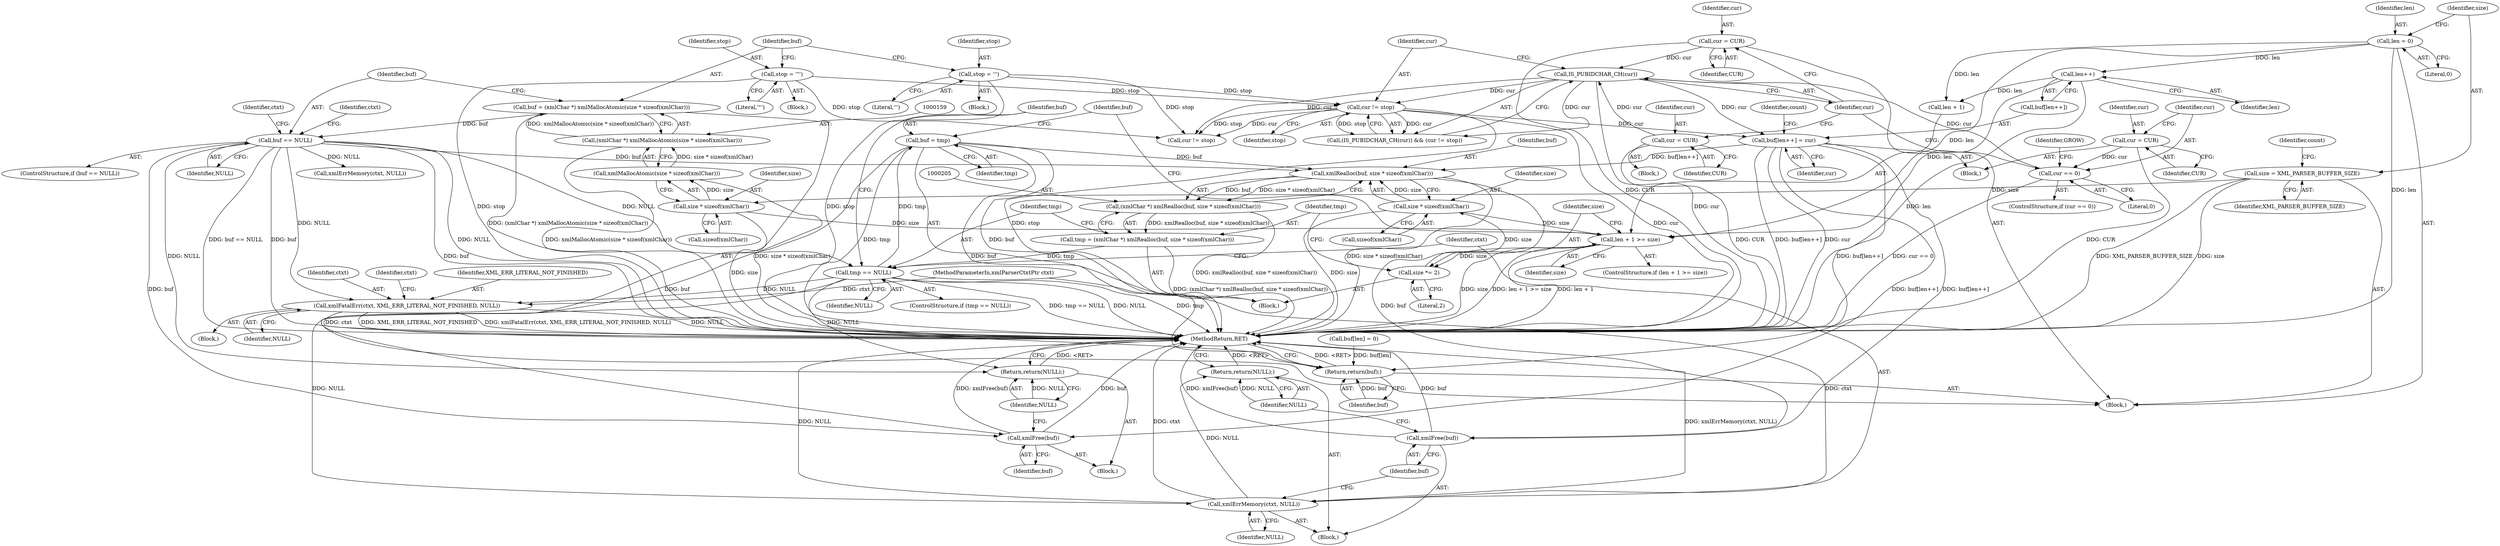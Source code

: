 digraph "0_Chrome_d0947db40187f4708c58e64cbd6013faf9eddeed_31@pointer" {
"1000224" [label="(Call,buf = tmp)"];
"1000213" [label="(Call,tmp == NULL)"];
"1000202" [label="(Call,tmp = (xmlChar *) xmlRealloc(buf, size * sizeof(xmlChar)))"];
"1000204" [label="(Call,(xmlChar *) xmlRealloc(buf, size * sizeof(xmlChar)))"];
"1000206" [label="(Call,xmlRealloc(buf, size * sizeof(xmlChar)))"];
"1000224" [label="(Call,buf = tmp)"];
"1000227" [label="(Call,buf[len++] = cur)"];
"1000187" [label="(Call,cur != stop)"];
"1000185" [label="(Call,IS_PUBIDCHAR_CH(cur))"];
"1000266" [label="(Call,cur = CUR)"];
"1000180" [label="(Call,cur = CUR)"];
"1000260" [label="(Call,cur == 0)"];
"1000256" [label="(Call,cur = CUR)"];
"1000135" [label="(Call,stop = '\"')"];
"1000145" [label="(Call,stop = '\'')"];
"1000166" [label="(Call,buf == NULL)"];
"1000156" [label="(Call,buf = (xmlChar *) xmlMallocAtomic(size * sizeof(xmlChar)))"];
"1000158" [label="(Call,(xmlChar *) xmlMallocAtomic(size * sizeof(xmlChar)))"];
"1000160" [label="(Call,xmlMallocAtomic(size * sizeof(xmlChar)))"];
"1000161" [label="(Call,size * sizeof(xmlChar))"];
"1000113" [label="(Call,size = XML_PARSER_BUFFER_SIZE)"];
"1000208" [label="(Call,size * sizeof(xmlChar))"];
"1000199" [label="(Call,size *= 2)"];
"1000192" [label="(Call,len + 1 >= size)"];
"1000230" [label="(Call,len++)"];
"1000109" [label="(Call,len = 0)"];
"1000217" [label="(Call,xmlErrMemory(ctxt, NULL))"];
"1000222" [label="(Return,return(NULL);)"];
"1000251" [label="(Call,xmlFree(buf))"];
"1000291" [label="(Return,return(buf);)"];
"1000253" [label="(Return,return(NULL);)"];
"1000279" [label="(Call,xmlFatalErr(ctxt, XML_ERR_LITERAL_NOT_FINISHED, NULL))"];
"1000220" [label="(Call,xmlFree(buf))"];
"1000292" [label="(Identifier,buf)"];
"1000182" [label="(Identifier,CUR)"];
"1000220" [label="(Call,xmlFree(buf))"];
"1000258" [label="(Identifier,CUR)"];
"1000186" [label="(Identifier,cur)"];
"1000257" [label="(Identifier,cur)"];
"1000232" [label="(Identifier,cur)"];
"1000212" [label="(ControlStructure,if (tmp == NULL))"];
"1000137" [label="(Literal,'\"')"];
"1000213" [label="(Call,tmp == NULL)"];
"1000210" [label="(Call,sizeof(xmlChar))"];
"1000219" [label="(Identifier,NULL)"];
"1000156" [label="(Call,buf = (xmlChar *) xmlMallocAtomic(size * sizeof(xmlChar)))"];
"1000146" [label="(Identifier,stop)"];
"1000217" [label="(Call,xmlErrMemory(ctxt, NULL))"];
"1000162" [label="(Identifier,size)"];
"1000228" [label="(Call,buf[len++])"];
"1000275" [label="(Call,cur != stop)"];
"1000115" [label="(Identifier,XML_PARSER_BUFFER_SIZE)"];
"1000170" [label="(Call,xmlErrMemory(ctxt, NULL))"];
"1000114" [label="(Identifier,size)"];
"1000145" [label="(Call,stop = '\'')"];
"1000234" [label="(Identifier,count)"];
"1000209" [label="(Identifier,size)"];
"1000227" [label="(Call,buf[len++] = cur)"];
"1000177" [label="(Identifier,ctxt)"];
"1000143" [label="(Block,)"];
"1000291" [label="(Return,return(buf);)"];
"1000256" [label="(Call,cur = CUR)"];
"1000167" [label="(Identifier,buf)"];
"1000215" [label="(Identifier,NULL)"];
"1000252" [label="(Identifier,buf)"];
"1000206" [label="(Call,xmlRealloc(buf, size * sizeof(xmlChar)))"];
"1000109" [label="(Call,len = 0)"];
"1000171" [label="(Identifier,ctxt)"];
"1000189" [label="(Identifier,stop)"];
"1000251" [label="(Call,xmlFree(buf))"];
"1000120" [label="(Identifier,count)"];
"1000161" [label="(Call,size * sizeof(xmlChar))"];
"1000136" [label="(Identifier,stop)"];
"1000160" [label="(Call,xmlMallocAtomic(size * sizeof(xmlChar)))"];
"1000216" [label="(Block,)"];
"1000200" [label="(Identifier,size)"];
"1000264" [label="(Identifier,GROW)"];
"1000168" [label="(Identifier,NULL)"];
"1000102" [label="(MethodParameterIn,xmlParserCtxtPtr ctxt)"];
"1000226" [label="(Identifier,tmp)"];
"1000263" [label="(Block,)"];
"1000288" [label="(Identifier,ctxt)"];
"1000192" [label="(Call,len + 1 >= size)"];
"1000260" [label="(Call,cur == 0)"];
"1000231" [label="(Identifier,len)"];
"1000279" [label="(Call,xmlFatalErr(ctxt, XML_ERR_LITERAL_NOT_FINISHED, NULL))"];
"1000250" [label="(Block,)"];
"1000224" [label="(Call,buf = tmp)"];
"1000281" [label="(Identifier,XML_ERR_LITERAL_NOT_FINISHED)"];
"1000222" [label="(Return,return(NULL);)"];
"1000157" [label="(Identifier,buf)"];
"1000111" [label="(Literal,0)"];
"1000204" [label="(Call,(xmlChar *) xmlRealloc(buf, size * sizeof(xmlChar)))"];
"1000110" [label="(Identifier,len)"];
"1000190" [label="(Block,)"];
"1000147" [label="(Literal,'\'')"];
"1000230" [label="(Call,len++)"];
"1000133" [label="(Block,)"];
"1000103" [label="(Block,)"];
"1000282" [label="(Identifier,NULL)"];
"1000269" [label="(Call,buf[len] = 0)"];
"1000253" [label="(Return,return(NULL);)"];
"1000268" [label="(Identifier,CUR)"];
"1000280" [label="(Identifier,ctxt)"];
"1000259" [label="(ControlStructure,if (cur == 0))"];
"1000158" [label="(Call,(xmlChar *) xmlMallocAtomic(size * sizeof(xmlChar)))"];
"1000208" [label="(Call,size * sizeof(xmlChar))"];
"1000262" [label="(Literal,0)"];
"1000254" [label="(Identifier,NULL)"];
"1000278" [label="(Block,)"];
"1000197" [label="(Block,)"];
"1000166" [label="(Call,buf == NULL)"];
"1000188" [label="(Identifier,cur)"];
"1000196" [label="(Identifier,size)"];
"1000221" [label="(Identifier,buf)"];
"1000267" [label="(Identifier,cur)"];
"1000191" [label="(ControlStructure,if (len + 1 >= size))"];
"1000223" [label="(Identifier,NULL)"];
"1000180" [label="(Call,cur = CUR)"];
"1000225" [label="(Identifier,buf)"];
"1000165" [label="(ControlStructure,if (buf == NULL))"];
"1000113" [label="(Call,size = XML_PARSER_BUFFER_SIZE)"];
"1000184" [label="(Call,(IS_PUBIDCHAR_CH(cur)) && (cur != stop))"];
"1000214" [label="(Identifier,tmp)"];
"1000135" [label="(Call,stop = '\"')"];
"1000203" [label="(Identifier,tmp)"];
"1000229" [label="(Identifier,buf)"];
"1000266" [label="(Call,cur = CUR)"];
"1000207" [label="(Identifier,buf)"];
"1000187" [label="(Call,cur != stop)"];
"1000293" [label="(MethodReturn,RET)"];
"1000163" [label="(Call,sizeof(xmlChar))"];
"1000202" [label="(Call,tmp = (xmlChar *) xmlRealloc(buf, size * sizeof(xmlChar)))"];
"1000201" [label="(Literal,2)"];
"1000261" [label="(Identifier,cur)"];
"1000218" [label="(Identifier,ctxt)"];
"1000185" [label="(Call,IS_PUBIDCHAR_CH(cur))"];
"1000199" [label="(Call,size *= 2)"];
"1000193" [label="(Call,len + 1)"];
"1000181" [label="(Identifier,cur)"];
"1000224" -> "1000197"  [label="AST: "];
"1000224" -> "1000226"  [label="CFG: "];
"1000225" -> "1000224"  [label="AST: "];
"1000226" -> "1000224"  [label="AST: "];
"1000229" -> "1000224"  [label="CFG: "];
"1000224" -> "1000293"  [label="DDG: buf"];
"1000224" -> "1000293"  [label="DDG: tmp"];
"1000224" -> "1000206"  [label="DDG: buf"];
"1000213" -> "1000224"  [label="DDG: tmp"];
"1000224" -> "1000251"  [label="DDG: buf"];
"1000224" -> "1000291"  [label="DDG: buf"];
"1000213" -> "1000212"  [label="AST: "];
"1000213" -> "1000215"  [label="CFG: "];
"1000214" -> "1000213"  [label="AST: "];
"1000215" -> "1000213"  [label="AST: "];
"1000218" -> "1000213"  [label="CFG: "];
"1000225" -> "1000213"  [label="CFG: "];
"1000213" -> "1000293"  [label="DDG: tmp"];
"1000213" -> "1000293"  [label="DDG: tmp == NULL"];
"1000213" -> "1000293"  [label="DDG: NULL"];
"1000202" -> "1000213"  [label="DDG: tmp"];
"1000166" -> "1000213"  [label="DDG: NULL"];
"1000213" -> "1000217"  [label="DDG: NULL"];
"1000213" -> "1000253"  [label="DDG: NULL"];
"1000213" -> "1000279"  [label="DDG: NULL"];
"1000202" -> "1000197"  [label="AST: "];
"1000202" -> "1000204"  [label="CFG: "];
"1000203" -> "1000202"  [label="AST: "];
"1000204" -> "1000202"  [label="AST: "];
"1000214" -> "1000202"  [label="CFG: "];
"1000202" -> "1000293"  [label="DDG: (xmlChar *) xmlRealloc(buf, size * sizeof(xmlChar))"];
"1000204" -> "1000202"  [label="DDG: xmlRealloc(buf, size * sizeof(xmlChar))"];
"1000204" -> "1000206"  [label="CFG: "];
"1000205" -> "1000204"  [label="AST: "];
"1000206" -> "1000204"  [label="AST: "];
"1000204" -> "1000293"  [label="DDG: xmlRealloc(buf, size * sizeof(xmlChar))"];
"1000206" -> "1000204"  [label="DDG: buf"];
"1000206" -> "1000204"  [label="DDG: size * sizeof(xmlChar)"];
"1000206" -> "1000208"  [label="CFG: "];
"1000207" -> "1000206"  [label="AST: "];
"1000208" -> "1000206"  [label="AST: "];
"1000206" -> "1000293"  [label="DDG: size * sizeof(xmlChar)"];
"1000227" -> "1000206"  [label="DDG: buf[len++]"];
"1000166" -> "1000206"  [label="DDG: buf"];
"1000208" -> "1000206"  [label="DDG: size"];
"1000206" -> "1000220"  [label="DDG: buf"];
"1000227" -> "1000190"  [label="AST: "];
"1000227" -> "1000232"  [label="CFG: "];
"1000228" -> "1000227"  [label="AST: "];
"1000232" -> "1000227"  [label="AST: "];
"1000234" -> "1000227"  [label="CFG: "];
"1000227" -> "1000293"  [label="DDG: buf[len++]"];
"1000227" -> "1000293"  [label="DDG: cur"];
"1000227" -> "1000220"  [label="DDG: buf[len++]"];
"1000187" -> "1000227"  [label="DDG: cur"];
"1000185" -> "1000227"  [label="DDG: cur"];
"1000227" -> "1000251"  [label="DDG: buf[len++]"];
"1000227" -> "1000291"  [label="DDG: buf[len++]"];
"1000187" -> "1000184"  [label="AST: "];
"1000187" -> "1000189"  [label="CFG: "];
"1000188" -> "1000187"  [label="AST: "];
"1000189" -> "1000187"  [label="AST: "];
"1000184" -> "1000187"  [label="CFG: "];
"1000187" -> "1000293"  [label="DDG: cur"];
"1000187" -> "1000293"  [label="DDG: stop"];
"1000187" -> "1000184"  [label="DDG: cur"];
"1000187" -> "1000184"  [label="DDG: stop"];
"1000185" -> "1000187"  [label="DDG: cur"];
"1000135" -> "1000187"  [label="DDG: stop"];
"1000145" -> "1000187"  [label="DDG: stop"];
"1000187" -> "1000275"  [label="DDG: cur"];
"1000187" -> "1000275"  [label="DDG: stop"];
"1000185" -> "1000184"  [label="AST: "];
"1000185" -> "1000186"  [label="CFG: "];
"1000186" -> "1000185"  [label="AST: "];
"1000188" -> "1000185"  [label="CFG: "];
"1000184" -> "1000185"  [label="CFG: "];
"1000185" -> "1000293"  [label="DDG: cur"];
"1000185" -> "1000184"  [label="DDG: cur"];
"1000266" -> "1000185"  [label="DDG: cur"];
"1000180" -> "1000185"  [label="DDG: cur"];
"1000260" -> "1000185"  [label="DDG: cur"];
"1000185" -> "1000275"  [label="DDG: cur"];
"1000266" -> "1000263"  [label="AST: "];
"1000266" -> "1000268"  [label="CFG: "];
"1000267" -> "1000266"  [label="AST: "];
"1000268" -> "1000266"  [label="AST: "];
"1000186" -> "1000266"  [label="CFG: "];
"1000266" -> "1000293"  [label="DDG: CUR"];
"1000180" -> "1000103"  [label="AST: "];
"1000180" -> "1000182"  [label="CFG: "];
"1000181" -> "1000180"  [label="AST: "];
"1000182" -> "1000180"  [label="AST: "];
"1000186" -> "1000180"  [label="CFG: "];
"1000180" -> "1000293"  [label="DDG: CUR"];
"1000260" -> "1000259"  [label="AST: "];
"1000260" -> "1000262"  [label="CFG: "];
"1000261" -> "1000260"  [label="AST: "];
"1000262" -> "1000260"  [label="AST: "];
"1000186" -> "1000260"  [label="CFG: "];
"1000264" -> "1000260"  [label="CFG: "];
"1000260" -> "1000293"  [label="DDG: cur == 0"];
"1000256" -> "1000260"  [label="DDG: cur"];
"1000256" -> "1000190"  [label="AST: "];
"1000256" -> "1000258"  [label="CFG: "];
"1000257" -> "1000256"  [label="AST: "];
"1000258" -> "1000256"  [label="AST: "];
"1000261" -> "1000256"  [label="CFG: "];
"1000256" -> "1000293"  [label="DDG: CUR"];
"1000135" -> "1000133"  [label="AST: "];
"1000135" -> "1000137"  [label="CFG: "];
"1000136" -> "1000135"  [label="AST: "];
"1000137" -> "1000135"  [label="AST: "];
"1000157" -> "1000135"  [label="CFG: "];
"1000135" -> "1000293"  [label="DDG: stop"];
"1000135" -> "1000275"  [label="DDG: stop"];
"1000145" -> "1000143"  [label="AST: "];
"1000145" -> "1000147"  [label="CFG: "];
"1000146" -> "1000145"  [label="AST: "];
"1000147" -> "1000145"  [label="AST: "];
"1000157" -> "1000145"  [label="CFG: "];
"1000145" -> "1000293"  [label="DDG: stop"];
"1000145" -> "1000275"  [label="DDG: stop"];
"1000166" -> "1000165"  [label="AST: "];
"1000166" -> "1000168"  [label="CFG: "];
"1000167" -> "1000166"  [label="AST: "];
"1000168" -> "1000166"  [label="AST: "];
"1000171" -> "1000166"  [label="CFG: "];
"1000177" -> "1000166"  [label="CFG: "];
"1000166" -> "1000293"  [label="DDG: NULL"];
"1000166" -> "1000293"  [label="DDG: buf == NULL"];
"1000166" -> "1000293"  [label="DDG: buf"];
"1000156" -> "1000166"  [label="DDG: buf"];
"1000166" -> "1000170"  [label="DDG: NULL"];
"1000166" -> "1000251"  [label="DDG: buf"];
"1000166" -> "1000253"  [label="DDG: NULL"];
"1000166" -> "1000279"  [label="DDG: NULL"];
"1000166" -> "1000291"  [label="DDG: buf"];
"1000156" -> "1000103"  [label="AST: "];
"1000156" -> "1000158"  [label="CFG: "];
"1000157" -> "1000156"  [label="AST: "];
"1000158" -> "1000156"  [label="AST: "];
"1000167" -> "1000156"  [label="CFG: "];
"1000156" -> "1000293"  [label="DDG: (xmlChar *) xmlMallocAtomic(size * sizeof(xmlChar))"];
"1000158" -> "1000156"  [label="DDG: xmlMallocAtomic(size * sizeof(xmlChar))"];
"1000158" -> "1000160"  [label="CFG: "];
"1000159" -> "1000158"  [label="AST: "];
"1000160" -> "1000158"  [label="AST: "];
"1000158" -> "1000293"  [label="DDG: xmlMallocAtomic(size * sizeof(xmlChar))"];
"1000160" -> "1000158"  [label="DDG: size * sizeof(xmlChar)"];
"1000160" -> "1000161"  [label="CFG: "];
"1000161" -> "1000160"  [label="AST: "];
"1000160" -> "1000293"  [label="DDG: size * sizeof(xmlChar)"];
"1000161" -> "1000160"  [label="DDG: size"];
"1000161" -> "1000163"  [label="CFG: "];
"1000162" -> "1000161"  [label="AST: "];
"1000163" -> "1000161"  [label="AST: "];
"1000161" -> "1000293"  [label="DDG: size"];
"1000113" -> "1000161"  [label="DDG: size"];
"1000161" -> "1000192"  [label="DDG: size"];
"1000113" -> "1000103"  [label="AST: "];
"1000113" -> "1000115"  [label="CFG: "];
"1000114" -> "1000113"  [label="AST: "];
"1000115" -> "1000113"  [label="AST: "];
"1000120" -> "1000113"  [label="CFG: "];
"1000113" -> "1000293"  [label="DDG: size"];
"1000113" -> "1000293"  [label="DDG: XML_PARSER_BUFFER_SIZE"];
"1000208" -> "1000210"  [label="CFG: "];
"1000209" -> "1000208"  [label="AST: "];
"1000210" -> "1000208"  [label="AST: "];
"1000208" -> "1000293"  [label="DDG: size"];
"1000208" -> "1000192"  [label="DDG: size"];
"1000199" -> "1000208"  [label="DDG: size"];
"1000199" -> "1000197"  [label="AST: "];
"1000199" -> "1000201"  [label="CFG: "];
"1000200" -> "1000199"  [label="AST: "];
"1000201" -> "1000199"  [label="AST: "];
"1000203" -> "1000199"  [label="CFG: "];
"1000192" -> "1000199"  [label="DDG: size"];
"1000192" -> "1000191"  [label="AST: "];
"1000192" -> "1000196"  [label="CFG: "];
"1000193" -> "1000192"  [label="AST: "];
"1000196" -> "1000192"  [label="AST: "];
"1000200" -> "1000192"  [label="CFG: "];
"1000229" -> "1000192"  [label="CFG: "];
"1000192" -> "1000293"  [label="DDG: len + 1"];
"1000192" -> "1000293"  [label="DDG: size"];
"1000192" -> "1000293"  [label="DDG: len + 1 >= size"];
"1000230" -> "1000192"  [label="DDG: len"];
"1000109" -> "1000192"  [label="DDG: len"];
"1000230" -> "1000228"  [label="AST: "];
"1000230" -> "1000231"  [label="CFG: "];
"1000231" -> "1000230"  [label="AST: "];
"1000228" -> "1000230"  [label="CFG: "];
"1000230" -> "1000293"  [label="DDG: len"];
"1000230" -> "1000193"  [label="DDG: len"];
"1000109" -> "1000230"  [label="DDG: len"];
"1000109" -> "1000103"  [label="AST: "];
"1000109" -> "1000111"  [label="CFG: "];
"1000110" -> "1000109"  [label="AST: "];
"1000111" -> "1000109"  [label="AST: "];
"1000114" -> "1000109"  [label="CFG: "];
"1000109" -> "1000293"  [label="DDG: len"];
"1000109" -> "1000193"  [label="DDG: len"];
"1000217" -> "1000216"  [label="AST: "];
"1000217" -> "1000219"  [label="CFG: "];
"1000218" -> "1000217"  [label="AST: "];
"1000219" -> "1000217"  [label="AST: "];
"1000221" -> "1000217"  [label="CFG: "];
"1000217" -> "1000293"  [label="DDG: NULL"];
"1000217" -> "1000293"  [label="DDG: xmlErrMemory(ctxt, NULL)"];
"1000217" -> "1000293"  [label="DDG: ctxt"];
"1000102" -> "1000217"  [label="DDG: ctxt"];
"1000217" -> "1000222"  [label="DDG: NULL"];
"1000222" -> "1000216"  [label="AST: "];
"1000222" -> "1000223"  [label="CFG: "];
"1000223" -> "1000222"  [label="AST: "];
"1000293" -> "1000222"  [label="CFG: "];
"1000222" -> "1000293"  [label="DDG: <RET>"];
"1000223" -> "1000222"  [label="DDG: NULL"];
"1000251" -> "1000250"  [label="AST: "];
"1000251" -> "1000252"  [label="CFG: "];
"1000252" -> "1000251"  [label="AST: "];
"1000254" -> "1000251"  [label="CFG: "];
"1000251" -> "1000293"  [label="DDG: xmlFree(buf)"];
"1000251" -> "1000293"  [label="DDG: buf"];
"1000291" -> "1000103"  [label="AST: "];
"1000291" -> "1000292"  [label="CFG: "];
"1000292" -> "1000291"  [label="AST: "];
"1000293" -> "1000291"  [label="CFG: "];
"1000291" -> "1000293"  [label="DDG: <RET>"];
"1000292" -> "1000291"  [label="DDG: buf"];
"1000269" -> "1000291"  [label="DDG: buf[len]"];
"1000253" -> "1000250"  [label="AST: "];
"1000253" -> "1000254"  [label="CFG: "];
"1000254" -> "1000253"  [label="AST: "];
"1000293" -> "1000253"  [label="CFG: "];
"1000253" -> "1000293"  [label="DDG: <RET>"];
"1000254" -> "1000253"  [label="DDG: NULL"];
"1000279" -> "1000278"  [label="AST: "];
"1000279" -> "1000282"  [label="CFG: "];
"1000280" -> "1000279"  [label="AST: "];
"1000281" -> "1000279"  [label="AST: "];
"1000282" -> "1000279"  [label="AST: "];
"1000288" -> "1000279"  [label="CFG: "];
"1000279" -> "1000293"  [label="DDG: NULL"];
"1000279" -> "1000293"  [label="DDG: ctxt"];
"1000279" -> "1000293"  [label="DDG: XML_ERR_LITERAL_NOT_FINISHED"];
"1000279" -> "1000293"  [label="DDG: xmlFatalErr(ctxt, XML_ERR_LITERAL_NOT_FINISHED, NULL)"];
"1000102" -> "1000279"  [label="DDG: ctxt"];
"1000220" -> "1000216"  [label="AST: "];
"1000220" -> "1000221"  [label="CFG: "];
"1000221" -> "1000220"  [label="AST: "];
"1000223" -> "1000220"  [label="CFG: "];
"1000220" -> "1000293"  [label="DDG: buf"];
"1000220" -> "1000293"  [label="DDG: xmlFree(buf)"];
}
